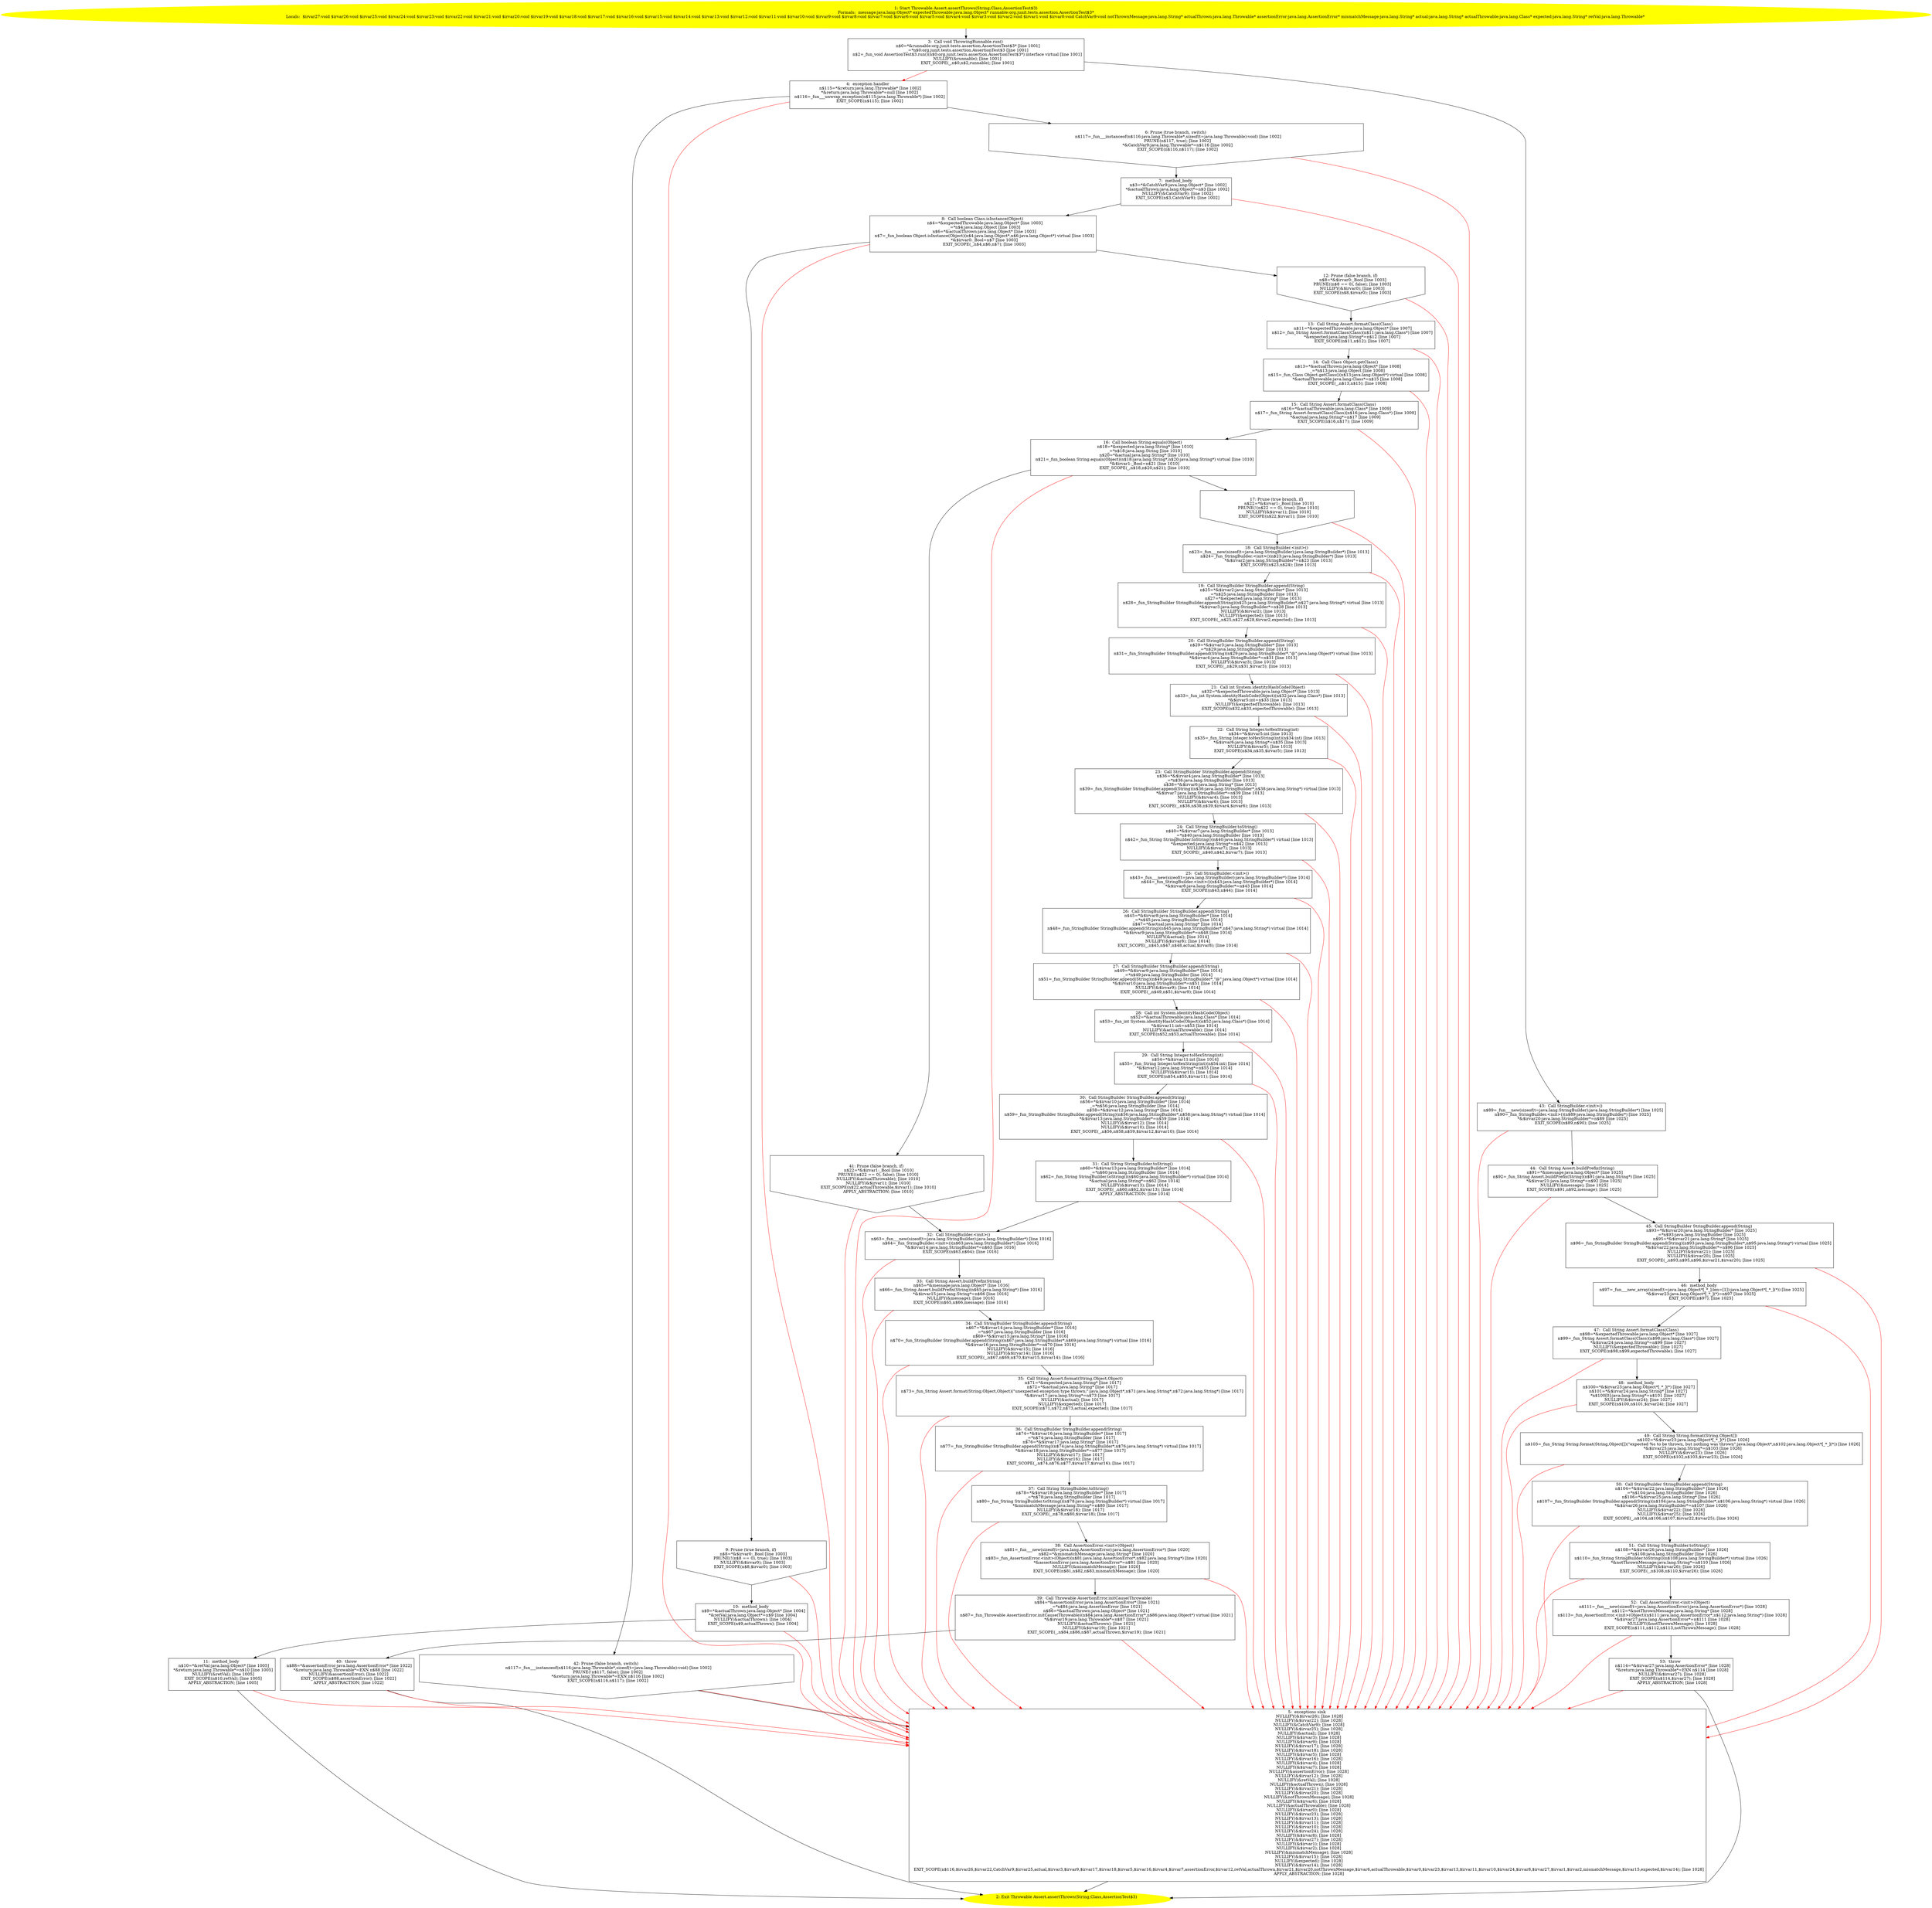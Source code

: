 /* @generated */
digraph cfg {
"org.junit.Assert.assertThrows(java.lang.String,java.lang.Class,org.junit.tests.assertion.AssertionTe.b2672a59da9506d2022dbb3fd81d2295_1" [label="1: Start Throwable Assert.assertThrows(String,Class,AssertionTest$3)\nFormals:  message:java.lang.Object* expectedThrowable:java.lang.Object* runnable:org.junit.tests.assertion.AssertionTest$3*\nLocals:  $irvar27:void $irvar26:void $irvar25:void $irvar24:void $irvar23:void $irvar22:void $irvar21:void $irvar20:void $irvar19:void $irvar18:void $irvar17:void $irvar16:void $irvar15:void $irvar14:void $irvar13:void $irvar12:void $irvar11:void $irvar10:void $irvar9:void $irvar8:void $irvar7:void $irvar6:void $irvar5:void $irvar4:void $irvar3:void $irvar2:void $irvar1:void $irvar0:void CatchVar9:void notThrownMessage:java.lang.String* actualThrown:java.lang.Throwable* assertionError:java.lang.AssertionError* mismatchMessage:java.lang.String* actual:java.lang.String* actualThrowable:java.lang.Class* expected:java.lang.String* retVal:java.lang.Throwable* \n  " color=yellow style=filled]
	

	 "org.junit.Assert.assertThrows(java.lang.String,java.lang.Class,org.junit.tests.assertion.AssertionTe.b2672a59da9506d2022dbb3fd81d2295_1" -> "org.junit.Assert.assertThrows(java.lang.String,java.lang.Class,org.junit.tests.assertion.AssertionTe.b2672a59da9506d2022dbb3fd81d2295_3" ;
"org.junit.Assert.assertThrows(java.lang.String,java.lang.Class,org.junit.tests.assertion.AssertionTe.b2672a59da9506d2022dbb3fd81d2295_2" [label="2: Exit Throwable Assert.assertThrows(String,Class,AssertionTest$3) \n  " color=yellow style=filled]
	

"org.junit.Assert.assertThrows(java.lang.String,java.lang.Class,org.junit.tests.assertion.AssertionTe.b2672a59da9506d2022dbb3fd81d2295_3" [label="3:  Call void ThrowingRunnable.run() \n   n$0=*&runnable:org.junit.tests.assertion.AssertionTest$3* [line 1001]\n  _=*n$0:org.junit.tests.assertion.AssertionTest$3 [line 1001]\n  n$2=_fun_void AssertionTest$3.run()(n$0:org.junit.tests.assertion.AssertionTest$3*) interface virtual [line 1001]\n  NULLIFY(&runnable); [line 1001]\n  EXIT_SCOPE(_,n$0,n$2,runnable); [line 1001]\n " shape="box"]
	

	 "org.junit.Assert.assertThrows(java.lang.String,java.lang.Class,org.junit.tests.assertion.AssertionTe.b2672a59da9506d2022dbb3fd81d2295_3" -> "org.junit.Assert.assertThrows(java.lang.String,java.lang.Class,org.junit.tests.assertion.AssertionTe.b2672a59da9506d2022dbb3fd81d2295_43" ;
	 "org.junit.Assert.assertThrows(java.lang.String,java.lang.Class,org.junit.tests.assertion.AssertionTe.b2672a59da9506d2022dbb3fd81d2295_3" -> "org.junit.Assert.assertThrows(java.lang.String,java.lang.Class,org.junit.tests.assertion.AssertionTe.b2672a59da9506d2022dbb3fd81d2295_4" [color="red" ];
"org.junit.Assert.assertThrows(java.lang.String,java.lang.Class,org.junit.tests.assertion.AssertionTe.b2672a59da9506d2022dbb3fd81d2295_4" [label="4:  exception handler \n   n$115=*&return:java.lang.Throwable* [line 1002]\n  *&return:java.lang.Throwable*=null [line 1002]\n  n$116=_fun___unwrap_exception(n$115:java.lang.Throwable*) [line 1002]\n  EXIT_SCOPE(n$115); [line 1002]\n " shape="box"]
	

	 "org.junit.Assert.assertThrows(java.lang.String,java.lang.Class,org.junit.tests.assertion.AssertionTe.b2672a59da9506d2022dbb3fd81d2295_4" -> "org.junit.Assert.assertThrows(java.lang.String,java.lang.Class,org.junit.tests.assertion.AssertionTe.b2672a59da9506d2022dbb3fd81d2295_6" ;
	 "org.junit.Assert.assertThrows(java.lang.String,java.lang.Class,org.junit.tests.assertion.AssertionTe.b2672a59da9506d2022dbb3fd81d2295_4" -> "org.junit.Assert.assertThrows(java.lang.String,java.lang.Class,org.junit.tests.assertion.AssertionTe.b2672a59da9506d2022dbb3fd81d2295_42" ;
	 "org.junit.Assert.assertThrows(java.lang.String,java.lang.Class,org.junit.tests.assertion.AssertionTe.b2672a59da9506d2022dbb3fd81d2295_4" -> "org.junit.Assert.assertThrows(java.lang.String,java.lang.Class,org.junit.tests.assertion.AssertionTe.b2672a59da9506d2022dbb3fd81d2295_5" [color="red" ];
"org.junit.Assert.assertThrows(java.lang.String,java.lang.Class,org.junit.tests.assertion.AssertionTe.b2672a59da9506d2022dbb3fd81d2295_5" [label="5:  exceptions sink \n   NULLIFY(&$irvar26); [line 1028]\n  NULLIFY(&$irvar22); [line 1028]\n  NULLIFY(&CatchVar9); [line 1028]\n  NULLIFY(&$irvar25); [line 1028]\n  NULLIFY(&actual); [line 1028]\n  NULLIFY(&$irvar3); [line 1028]\n  NULLIFY(&$irvar9); [line 1028]\n  NULLIFY(&$irvar17); [line 1028]\n  NULLIFY(&$irvar18); [line 1028]\n  NULLIFY(&$irvar5); [line 1028]\n  NULLIFY(&$irvar16); [line 1028]\n  NULLIFY(&$irvar4); [line 1028]\n  NULLIFY(&$irvar7); [line 1028]\n  NULLIFY(&assertionError); [line 1028]\n  NULLIFY(&$irvar12); [line 1028]\n  NULLIFY(&retVal); [line 1028]\n  NULLIFY(&actualThrown); [line 1028]\n  NULLIFY(&$irvar21); [line 1028]\n  NULLIFY(&$irvar20); [line 1028]\n  NULLIFY(&notThrownMessage); [line 1028]\n  NULLIFY(&$irvar6); [line 1028]\n  NULLIFY(&actualThrowable); [line 1028]\n  NULLIFY(&$irvar0); [line 1028]\n  NULLIFY(&$irvar23); [line 1028]\n  NULLIFY(&$irvar13); [line 1028]\n  NULLIFY(&$irvar11); [line 1028]\n  NULLIFY(&$irvar10); [line 1028]\n  NULLIFY(&$irvar24); [line 1028]\n  NULLIFY(&$irvar8); [line 1028]\n  NULLIFY(&$irvar27); [line 1028]\n  NULLIFY(&$irvar1); [line 1028]\n  NULLIFY(&$irvar2); [line 1028]\n  NULLIFY(&mismatchMessage); [line 1028]\n  NULLIFY(&$irvar15); [line 1028]\n  NULLIFY(&expected); [line 1028]\n  NULLIFY(&$irvar14); [line 1028]\n  EXIT_SCOPE(n$116,$irvar26,$irvar22,CatchVar9,$irvar25,actual,$irvar3,$irvar9,$irvar17,$irvar18,$irvar5,$irvar16,$irvar4,$irvar7,assertionError,$irvar12,retVal,actualThrown,$irvar21,$irvar20,notThrownMessage,$irvar6,actualThrowable,$irvar0,$irvar23,$irvar13,$irvar11,$irvar10,$irvar24,$irvar8,$irvar27,$irvar1,$irvar2,mismatchMessage,$irvar15,expected,$irvar14); [line 1028]\n  APPLY_ABSTRACTION; [line 1028]\n " shape="box"]
	

	 "org.junit.Assert.assertThrows(java.lang.String,java.lang.Class,org.junit.tests.assertion.AssertionTe.b2672a59da9506d2022dbb3fd81d2295_5" -> "org.junit.Assert.assertThrows(java.lang.String,java.lang.Class,org.junit.tests.assertion.AssertionTe.b2672a59da9506d2022dbb3fd81d2295_2" ;
"org.junit.Assert.assertThrows(java.lang.String,java.lang.Class,org.junit.tests.assertion.AssertionTe.b2672a59da9506d2022dbb3fd81d2295_6" [label="6: Prune (true branch, switch) \n   n$117=_fun___instanceof(n$116:java.lang.Throwable*,sizeof(t=java.lang.Throwable):void) [line 1002]\n  PRUNE(n$117, true); [line 1002]\n  *&CatchVar9:java.lang.Throwable*=n$116 [line 1002]\n  EXIT_SCOPE(n$116,n$117); [line 1002]\n " shape="invhouse"]
	

	 "org.junit.Assert.assertThrows(java.lang.String,java.lang.Class,org.junit.tests.assertion.AssertionTe.b2672a59da9506d2022dbb3fd81d2295_6" -> "org.junit.Assert.assertThrows(java.lang.String,java.lang.Class,org.junit.tests.assertion.AssertionTe.b2672a59da9506d2022dbb3fd81d2295_7" ;
	 "org.junit.Assert.assertThrows(java.lang.String,java.lang.Class,org.junit.tests.assertion.AssertionTe.b2672a59da9506d2022dbb3fd81d2295_6" -> "org.junit.Assert.assertThrows(java.lang.String,java.lang.Class,org.junit.tests.assertion.AssertionTe.b2672a59da9506d2022dbb3fd81d2295_5" [color="red" ];
"org.junit.Assert.assertThrows(java.lang.String,java.lang.Class,org.junit.tests.assertion.AssertionTe.b2672a59da9506d2022dbb3fd81d2295_7" [label="7:  method_body \n   n$3=*&CatchVar9:java.lang.Object* [line 1002]\n  *&actualThrown:java.lang.Object*=n$3 [line 1002]\n  NULLIFY(&CatchVar9); [line 1002]\n  EXIT_SCOPE(n$3,CatchVar9); [line 1002]\n " shape="box"]
	

	 "org.junit.Assert.assertThrows(java.lang.String,java.lang.Class,org.junit.tests.assertion.AssertionTe.b2672a59da9506d2022dbb3fd81d2295_7" -> "org.junit.Assert.assertThrows(java.lang.String,java.lang.Class,org.junit.tests.assertion.AssertionTe.b2672a59da9506d2022dbb3fd81d2295_8" ;
	 "org.junit.Assert.assertThrows(java.lang.String,java.lang.Class,org.junit.tests.assertion.AssertionTe.b2672a59da9506d2022dbb3fd81d2295_7" -> "org.junit.Assert.assertThrows(java.lang.String,java.lang.Class,org.junit.tests.assertion.AssertionTe.b2672a59da9506d2022dbb3fd81d2295_5" [color="red" ];
"org.junit.Assert.assertThrows(java.lang.String,java.lang.Class,org.junit.tests.assertion.AssertionTe.b2672a59da9506d2022dbb3fd81d2295_8" [label="8:  Call boolean Class.isInstance(Object) \n   n$4=*&expectedThrowable:java.lang.Object* [line 1003]\n  _=*n$4:java.lang.Object [line 1003]\n  n$6=*&actualThrown:java.lang.Object* [line 1003]\n  n$7=_fun_boolean Object.isInstance(Object)(n$4:java.lang.Object*,n$6:java.lang.Object*) virtual [line 1003]\n  *&$irvar0:_Bool=n$7 [line 1003]\n  EXIT_SCOPE(_,n$4,n$6,n$7); [line 1003]\n " shape="box"]
	

	 "org.junit.Assert.assertThrows(java.lang.String,java.lang.Class,org.junit.tests.assertion.AssertionTe.b2672a59da9506d2022dbb3fd81d2295_8" -> "org.junit.Assert.assertThrows(java.lang.String,java.lang.Class,org.junit.tests.assertion.AssertionTe.b2672a59da9506d2022dbb3fd81d2295_9" ;
	 "org.junit.Assert.assertThrows(java.lang.String,java.lang.Class,org.junit.tests.assertion.AssertionTe.b2672a59da9506d2022dbb3fd81d2295_8" -> "org.junit.Assert.assertThrows(java.lang.String,java.lang.Class,org.junit.tests.assertion.AssertionTe.b2672a59da9506d2022dbb3fd81d2295_12" ;
	 "org.junit.Assert.assertThrows(java.lang.String,java.lang.Class,org.junit.tests.assertion.AssertionTe.b2672a59da9506d2022dbb3fd81d2295_8" -> "org.junit.Assert.assertThrows(java.lang.String,java.lang.Class,org.junit.tests.assertion.AssertionTe.b2672a59da9506d2022dbb3fd81d2295_5" [color="red" ];
"org.junit.Assert.assertThrows(java.lang.String,java.lang.Class,org.junit.tests.assertion.AssertionTe.b2672a59da9506d2022dbb3fd81d2295_9" [label="9: Prune (true branch, if) \n   n$8=*&$irvar0:_Bool [line 1003]\n  PRUNE(!(n$8 == 0), true); [line 1003]\n  NULLIFY(&$irvar0); [line 1003]\n  EXIT_SCOPE(n$8,$irvar0); [line 1003]\n " shape="invhouse"]
	

	 "org.junit.Assert.assertThrows(java.lang.String,java.lang.Class,org.junit.tests.assertion.AssertionTe.b2672a59da9506d2022dbb3fd81d2295_9" -> "org.junit.Assert.assertThrows(java.lang.String,java.lang.Class,org.junit.tests.assertion.AssertionTe.b2672a59da9506d2022dbb3fd81d2295_10" ;
	 "org.junit.Assert.assertThrows(java.lang.String,java.lang.Class,org.junit.tests.assertion.AssertionTe.b2672a59da9506d2022dbb3fd81d2295_9" -> "org.junit.Assert.assertThrows(java.lang.String,java.lang.Class,org.junit.tests.assertion.AssertionTe.b2672a59da9506d2022dbb3fd81d2295_5" [color="red" ];
"org.junit.Assert.assertThrows(java.lang.String,java.lang.Class,org.junit.tests.assertion.AssertionTe.b2672a59da9506d2022dbb3fd81d2295_10" [label="10:  method_body \n   n$9=*&actualThrown:java.lang.Object* [line 1004]\n  *&retVal:java.lang.Object*=n$9 [line 1004]\n  NULLIFY(&actualThrown); [line 1004]\n  EXIT_SCOPE(n$9,actualThrown); [line 1004]\n " shape="box"]
	

	 "org.junit.Assert.assertThrows(java.lang.String,java.lang.Class,org.junit.tests.assertion.AssertionTe.b2672a59da9506d2022dbb3fd81d2295_10" -> "org.junit.Assert.assertThrows(java.lang.String,java.lang.Class,org.junit.tests.assertion.AssertionTe.b2672a59da9506d2022dbb3fd81d2295_11" ;
	 "org.junit.Assert.assertThrows(java.lang.String,java.lang.Class,org.junit.tests.assertion.AssertionTe.b2672a59da9506d2022dbb3fd81d2295_10" -> "org.junit.Assert.assertThrows(java.lang.String,java.lang.Class,org.junit.tests.assertion.AssertionTe.b2672a59da9506d2022dbb3fd81d2295_5" [color="red" ];
"org.junit.Assert.assertThrows(java.lang.String,java.lang.Class,org.junit.tests.assertion.AssertionTe.b2672a59da9506d2022dbb3fd81d2295_11" [label="11:  method_body \n   n$10=*&retVal:java.lang.Object* [line 1005]\n  *&return:java.lang.Throwable*=n$10 [line 1005]\n  NULLIFY(&retVal); [line 1005]\n  EXIT_SCOPE(n$10,retVal); [line 1005]\n  APPLY_ABSTRACTION; [line 1005]\n " shape="box"]
	

	 "org.junit.Assert.assertThrows(java.lang.String,java.lang.Class,org.junit.tests.assertion.AssertionTe.b2672a59da9506d2022dbb3fd81d2295_11" -> "org.junit.Assert.assertThrows(java.lang.String,java.lang.Class,org.junit.tests.assertion.AssertionTe.b2672a59da9506d2022dbb3fd81d2295_2" ;
	 "org.junit.Assert.assertThrows(java.lang.String,java.lang.Class,org.junit.tests.assertion.AssertionTe.b2672a59da9506d2022dbb3fd81d2295_11" -> "org.junit.Assert.assertThrows(java.lang.String,java.lang.Class,org.junit.tests.assertion.AssertionTe.b2672a59da9506d2022dbb3fd81d2295_5" [color="red" ];
"org.junit.Assert.assertThrows(java.lang.String,java.lang.Class,org.junit.tests.assertion.AssertionTe.b2672a59da9506d2022dbb3fd81d2295_12" [label="12: Prune (false branch, if) \n   n$8=*&$irvar0:_Bool [line 1003]\n  PRUNE((n$8 == 0), false); [line 1003]\n  NULLIFY(&$irvar0); [line 1003]\n  EXIT_SCOPE(n$8,$irvar0); [line 1003]\n " shape="invhouse"]
	

	 "org.junit.Assert.assertThrows(java.lang.String,java.lang.Class,org.junit.tests.assertion.AssertionTe.b2672a59da9506d2022dbb3fd81d2295_12" -> "org.junit.Assert.assertThrows(java.lang.String,java.lang.Class,org.junit.tests.assertion.AssertionTe.b2672a59da9506d2022dbb3fd81d2295_13" ;
	 "org.junit.Assert.assertThrows(java.lang.String,java.lang.Class,org.junit.tests.assertion.AssertionTe.b2672a59da9506d2022dbb3fd81d2295_12" -> "org.junit.Assert.assertThrows(java.lang.String,java.lang.Class,org.junit.tests.assertion.AssertionTe.b2672a59da9506d2022dbb3fd81d2295_5" [color="red" ];
"org.junit.Assert.assertThrows(java.lang.String,java.lang.Class,org.junit.tests.assertion.AssertionTe.b2672a59da9506d2022dbb3fd81d2295_13" [label="13:  Call String Assert.formatClass(Class) \n   n$11=*&expectedThrowable:java.lang.Object* [line 1007]\n  n$12=_fun_String Assert.formatClass(Class)(n$11:java.lang.Class*) [line 1007]\n  *&expected:java.lang.String*=n$12 [line 1007]\n  EXIT_SCOPE(n$11,n$12); [line 1007]\n " shape="box"]
	

	 "org.junit.Assert.assertThrows(java.lang.String,java.lang.Class,org.junit.tests.assertion.AssertionTe.b2672a59da9506d2022dbb3fd81d2295_13" -> "org.junit.Assert.assertThrows(java.lang.String,java.lang.Class,org.junit.tests.assertion.AssertionTe.b2672a59da9506d2022dbb3fd81d2295_14" ;
	 "org.junit.Assert.assertThrows(java.lang.String,java.lang.Class,org.junit.tests.assertion.AssertionTe.b2672a59da9506d2022dbb3fd81d2295_13" -> "org.junit.Assert.assertThrows(java.lang.String,java.lang.Class,org.junit.tests.assertion.AssertionTe.b2672a59da9506d2022dbb3fd81d2295_5" [color="red" ];
"org.junit.Assert.assertThrows(java.lang.String,java.lang.Class,org.junit.tests.assertion.AssertionTe.b2672a59da9506d2022dbb3fd81d2295_14" [label="14:  Call Class Object.getClass() \n   n$13=*&actualThrown:java.lang.Object* [line 1008]\n  _=*n$13:java.lang.Object [line 1008]\n  n$15=_fun_Class Object.getClass()(n$13:java.lang.Object*) virtual [line 1008]\n  *&actualThrowable:java.lang.Class*=n$15 [line 1008]\n  EXIT_SCOPE(_,n$13,n$15); [line 1008]\n " shape="box"]
	

	 "org.junit.Assert.assertThrows(java.lang.String,java.lang.Class,org.junit.tests.assertion.AssertionTe.b2672a59da9506d2022dbb3fd81d2295_14" -> "org.junit.Assert.assertThrows(java.lang.String,java.lang.Class,org.junit.tests.assertion.AssertionTe.b2672a59da9506d2022dbb3fd81d2295_15" ;
	 "org.junit.Assert.assertThrows(java.lang.String,java.lang.Class,org.junit.tests.assertion.AssertionTe.b2672a59da9506d2022dbb3fd81d2295_14" -> "org.junit.Assert.assertThrows(java.lang.String,java.lang.Class,org.junit.tests.assertion.AssertionTe.b2672a59da9506d2022dbb3fd81d2295_5" [color="red" ];
"org.junit.Assert.assertThrows(java.lang.String,java.lang.Class,org.junit.tests.assertion.AssertionTe.b2672a59da9506d2022dbb3fd81d2295_15" [label="15:  Call String Assert.formatClass(Class) \n   n$16=*&actualThrowable:java.lang.Class* [line 1009]\n  n$17=_fun_String Assert.formatClass(Class)(n$16:java.lang.Class*) [line 1009]\n  *&actual:java.lang.String*=n$17 [line 1009]\n  EXIT_SCOPE(n$16,n$17); [line 1009]\n " shape="box"]
	

	 "org.junit.Assert.assertThrows(java.lang.String,java.lang.Class,org.junit.tests.assertion.AssertionTe.b2672a59da9506d2022dbb3fd81d2295_15" -> "org.junit.Assert.assertThrows(java.lang.String,java.lang.Class,org.junit.tests.assertion.AssertionTe.b2672a59da9506d2022dbb3fd81d2295_16" ;
	 "org.junit.Assert.assertThrows(java.lang.String,java.lang.Class,org.junit.tests.assertion.AssertionTe.b2672a59da9506d2022dbb3fd81d2295_15" -> "org.junit.Assert.assertThrows(java.lang.String,java.lang.Class,org.junit.tests.assertion.AssertionTe.b2672a59da9506d2022dbb3fd81d2295_5" [color="red" ];
"org.junit.Assert.assertThrows(java.lang.String,java.lang.Class,org.junit.tests.assertion.AssertionTe.b2672a59da9506d2022dbb3fd81d2295_16" [label="16:  Call boolean String.equals(Object) \n   n$18=*&expected:java.lang.String* [line 1010]\n  _=*n$18:java.lang.String [line 1010]\n  n$20=*&actual:java.lang.String* [line 1010]\n  n$21=_fun_boolean String.equals(Object)(n$18:java.lang.String*,n$20:java.lang.String*) virtual [line 1010]\n  *&$irvar1:_Bool=n$21 [line 1010]\n  EXIT_SCOPE(_,n$18,n$20,n$21); [line 1010]\n " shape="box"]
	

	 "org.junit.Assert.assertThrows(java.lang.String,java.lang.Class,org.junit.tests.assertion.AssertionTe.b2672a59da9506d2022dbb3fd81d2295_16" -> "org.junit.Assert.assertThrows(java.lang.String,java.lang.Class,org.junit.tests.assertion.AssertionTe.b2672a59da9506d2022dbb3fd81d2295_17" ;
	 "org.junit.Assert.assertThrows(java.lang.String,java.lang.Class,org.junit.tests.assertion.AssertionTe.b2672a59da9506d2022dbb3fd81d2295_16" -> "org.junit.Assert.assertThrows(java.lang.String,java.lang.Class,org.junit.tests.assertion.AssertionTe.b2672a59da9506d2022dbb3fd81d2295_41" ;
	 "org.junit.Assert.assertThrows(java.lang.String,java.lang.Class,org.junit.tests.assertion.AssertionTe.b2672a59da9506d2022dbb3fd81d2295_16" -> "org.junit.Assert.assertThrows(java.lang.String,java.lang.Class,org.junit.tests.assertion.AssertionTe.b2672a59da9506d2022dbb3fd81d2295_5" [color="red" ];
"org.junit.Assert.assertThrows(java.lang.String,java.lang.Class,org.junit.tests.assertion.AssertionTe.b2672a59da9506d2022dbb3fd81d2295_17" [label="17: Prune (true branch, if) \n   n$22=*&$irvar1:_Bool [line 1010]\n  PRUNE(!(n$22 == 0), true); [line 1010]\n  NULLIFY(&$irvar1); [line 1010]\n  EXIT_SCOPE(n$22,$irvar1); [line 1010]\n " shape="invhouse"]
	

	 "org.junit.Assert.assertThrows(java.lang.String,java.lang.Class,org.junit.tests.assertion.AssertionTe.b2672a59da9506d2022dbb3fd81d2295_17" -> "org.junit.Assert.assertThrows(java.lang.String,java.lang.Class,org.junit.tests.assertion.AssertionTe.b2672a59da9506d2022dbb3fd81d2295_18" ;
	 "org.junit.Assert.assertThrows(java.lang.String,java.lang.Class,org.junit.tests.assertion.AssertionTe.b2672a59da9506d2022dbb3fd81d2295_17" -> "org.junit.Assert.assertThrows(java.lang.String,java.lang.Class,org.junit.tests.assertion.AssertionTe.b2672a59da9506d2022dbb3fd81d2295_5" [color="red" ];
"org.junit.Assert.assertThrows(java.lang.String,java.lang.Class,org.junit.tests.assertion.AssertionTe.b2672a59da9506d2022dbb3fd81d2295_18" [label="18:  Call StringBuilder.<init>() \n   n$23=_fun___new(sizeof(t=java.lang.StringBuilder):java.lang.StringBuilder*) [line 1013]\n  n$24=_fun_StringBuilder.<init>()(n$23:java.lang.StringBuilder*) [line 1013]\n  *&$irvar2:java.lang.StringBuilder*=n$23 [line 1013]\n  EXIT_SCOPE(n$23,n$24); [line 1013]\n " shape="box"]
	

	 "org.junit.Assert.assertThrows(java.lang.String,java.lang.Class,org.junit.tests.assertion.AssertionTe.b2672a59da9506d2022dbb3fd81d2295_18" -> "org.junit.Assert.assertThrows(java.lang.String,java.lang.Class,org.junit.tests.assertion.AssertionTe.b2672a59da9506d2022dbb3fd81d2295_19" ;
	 "org.junit.Assert.assertThrows(java.lang.String,java.lang.Class,org.junit.tests.assertion.AssertionTe.b2672a59da9506d2022dbb3fd81d2295_18" -> "org.junit.Assert.assertThrows(java.lang.String,java.lang.Class,org.junit.tests.assertion.AssertionTe.b2672a59da9506d2022dbb3fd81d2295_5" [color="red" ];
"org.junit.Assert.assertThrows(java.lang.String,java.lang.Class,org.junit.tests.assertion.AssertionTe.b2672a59da9506d2022dbb3fd81d2295_19" [label="19:  Call StringBuilder StringBuilder.append(String) \n   n$25=*&$irvar2:java.lang.StringBuilder* [line 1013]\n  _=*n$25:java.lang.StringBuilder [line 1013]\n  n$27=*&expected:java.lang.String* [line 1013]\n  n$28=_fun_StringBuilder StringBuilder.append(String)(n$25:java.lang.StringBuilder*,n$27:java.lang.String*) virtual [line 1013]\n  *&$irvar3:java.lang.StringBuilder*=n$28 [line 1013]\n  NULLIFY(&$irvar2); [line 1013]\n  NULLIFY(&expected); [line 1013]\n  EXIT_SCOPE(_,n$25,n$27,n$28,$irvar2,expected); [line 1013]\n " shape="box"]
	

	 "org.junit.Assert.assertThrows(java.lang.String,java.lang.Class,org.junit.tests.assertion.AssertionTe.b2672a59da9506d2022dbb3fd81d2295_19" -> "org.junit.Assert.assertThrows(java.lang.String,java.lang.Class,org.junit.tests.assertion.AssertionTe.b2672a59da9506d2022dbb3fd81d2295_20" ;
	 "org.junit.Assert.assertThrows(java.lang.String,java.lang.Class,org.junit.tests.assertion.AssertionTe.b2672a59da9506d2022dbb3fd81d2295_19" -> "org.junit.Assert.assertThrows(java.lang.String,java.lang.Class,org.junit.tests.assertion.AssertionTe.b2672a59da9506d2022dbb3fd81d2295_5" [color="red" ];
"org.junit.Assert.assertThrows(java.lang.String,java.lang.Class,org.junit.tests.assertion.AssertionTe.b2672a59da9506d2022dbb3fd81d2295_20" [label="20:  Call StringBuilder StringBuilder.append(String) \n   n$29=*&$irvar3:java.lang.StringBuilder* [line 1013]\n  _=*n$29:java.lang.StringBuilder [line 1013]\n  n$31=_fun_StringBuilder StringBuilder.append(String)(n$29:java.lang.StringBuilder*,\"@\":java.lang.Object*) virtual [line 1013]\n  *&$irvar4:java.lang.StringBuilder*=n$31 [line 1013]\n  NULLIFY(&$irvar3); [line 1013]\n  EXIT_SCOPE(_,n$29,n$31,$irvar3); [line 1013]\n " shape="box"]
	

	 "org.junit.Assert.assertThrows(java.lang.String,java.lang.Class,org.junit.tests.assertion.AssertionTe.b2672a59da9506d2022dbb3fd81d2295_20" -> "org.junit.Assert.assertThrows(java.lang.String,java.lang.Class,org.junit.tests.assertion.AssertionTe.b2672a59da9506d2022dbb3fd81d2295_21" ;
	 "org.junit.Assert.assertThrows(java.lang.String,java.lang.Class,org.junit.tests.assertion.AssertionTe.b2672a59da9506d2022dbb3fd81d2295_20" -> "org.junit.Assert.assertThrows(java.lang.String,java.lang.Class,org.junit.tests.assertion.AssertionTe.b2672a59da9506d2022dbb3fd81d2295_5" [color="red" ];
"org.junit.Assert.assertThrows(java.lang.String,java.lang.Class,org.junit.tests.assertion.AssertionTe.b2672a59da9506d2022dbb3fd81d2295_21" [label="21:  Call int System.identityHashCode(Object) \n   n$32=*&expectedThrowable:java.lang.Object* [line 1013]\n  n$33=_fun_int System.identityHashCode(Object)(n$32:java.lang.Class*) [line 1013]\n  *&$irvar5:int=n$33 [line 1013]\n  NULLIFY(&expectedThrowable); [line 1013]\n  EXIT_SCOPE(n$32,n$33,expectedThrowable); [line 1013]\n " shape="box"]
	

	 "org.junit.Assert.assertThrows(java.lang.String,java.lang.Class,org.junit.tests.assertion.AssertionTe.b2672a59da9506d2022dbb3fd81d2295_21" -> "org.junit.Assert.assertThrows(java.lang.String,java.lang.Class,org.junit.tests.assertion.AssertionTe.b2672a59da9506d2022dbb3fd81d2295_22" ;
	 "org.junit.Assert.assertThrows(java.lang.String,java.lang.Class,org.junit.tests.assertion.AssertionTe.b2672a59da9506d2022dbb3fd81d2295_21" -> "org.junit.Assert.assertThrows(java.lang.String,java.lang.Class,org.junit.tests.assertion.AssertionTe.b2672a59da9506d2022dbb3fd81d2295_5" [color="red" ];
"org.junit.Assert.assertThrows(java.lang.String,java.lang.Class,org.junit.tests.assertion.AssertionTe.b2672a59da9506d2022dbb3fd81d2295_22" [label="22:  Call String Integer.toHexString(int) \n   n$34=*&$irvar5:int [line 1013]\n  n$35=_fun_String Integer.toHexString(int)(n$34:int) [line 1013]\n  *&$irvar6:java.lang.String*=n$35 [line 1013]\n  NULLIFY(&$irvar5); [line 1013]\n  EXIT_SCOPE(n$34,n$35,$irvar5); [line 1013]\n " shape="box"]
	

	 "org.junit.Assert.assertThrows(java.lang.String,java.lang.Class,org.junit.tests.assertion.AssertionTe.b2672a59da9506d2022dbb3fd81d2295_22" -> "org.junit.Assert.assertThrows(java.lang.String,java.lang.Class,org.junit.tests.assertion.AssertionTe.b2672a59da9506d2022dbb3fd81d2295_23" ;
	 "org.junit.Assert.assertThrows(java.lang.String,java.lang.Class,org.junit.tests.assertion.AssertionTe.b2672a59da9506d2022dbb3fd81d2295_22" -> "org.junit.Assert.assertThrows(java.lang.String,java.lang.Class,org.junit.tests.assertion.AssertionTe.b2672a59da9506d2022dbb3fd81d2295_5" [color="red" ];
"org.junit.Assert.assertThrows(java.lang.String,java.lang.Class,org.junit.tests.assertion.AssertionTe.b2672a59da9506d2022dbb3fd81d2295_23" [label="23:  Call StringBuilder StringBuilder.append(String) \n   n$36=*&$irvar4:java.lang.StringBuilder* [line 1013]\n  _=*n$36:java.lang.StringBuilder [line 1013]\n  n$38=*&$irvar6:java.lang.String* [line 1013]\n  n$39=_fun_StringBuilder StringBuilder.append(String)(n$36:java.lang.StringBuilder*,n$38:java.lang.String*) virtual [line 1013]\n  *&$irvar7:java.lang.StringBuilder*=n$39 [line 1013]\n  NULLIFY(&$irvar4); [line 1013]\n  NULLIFY(&$irvar6); [line 1013]\n  EXIT_SCOPE(_,n$36,n$38,n$39,$irvar4,$irvar6); [line 1013]\n " shape="box"]
	

	 "org.junit.Assert.assertThrows(java.lang.String,java.lang.Class,org.junit.tests.assertion.AssertionTe.b2672a59da9506d2022dbb3fd81d2295_23" -> "org.junit.Assert.assertThrows(java.lang.String,java.lang.Class,org.junit.tests.assertion.AssertionTe.b2672a59da9506d2022dbb3fd81d2295_24" ;
	 "org.junit.Assert.assertThrows(java.lang.String,java.lang.Class,org.junit.tests.assertion.AssertionTe.b2672a59da9506d2022dbb3fd81d2295_23" -> "org.junit.Assert.assertThrows(java.lang.String,java.lang.Class,org.junit.tests.assertion.AssertionTe.b2672a59da9506d2022dbb3fd81d2295_5" [color="red" ];
"org.junit.Assert.assertThrows(java.lang.String,java.lang.Class,org.junit.tests.assertion.AssertionTe.b2672a59da9506d2022dbb3fd81d2295_24" [label="24:  Call String StringBuilder.toString() \n   n$40=*&$irvar7:java.lang.StringBuilder* [line 1013]\n  _=*n$40:java.lang.StringBuilder [line 1013]\n  n$42=_fun_String StringBuilder.toString()(n$40:java.lang.StringBuilder*) virtual [line 1013]\n  *&expected:java.lang.String*=n$42 [line 1013]\n  NULLIFY(&$irvar7); [line 1013]\n  EXIT_SCOPE(_,n$40,n$42,$irvar7); [line 1013]\n " shape="box"]
	

	 "org.junit.Assert.assertThrows(java.lang.String,java.lang.Class,org.junit.tests.assertion.AssertionTe.b2672a59da9506d2022dbb3fd81d2295_24" -> "org.junit.Assert.assertThrows(java.lang.String,java.lang.Class,org.junit.tests.assertion.AssertionTe.b2672a59da9506d2022dbb3fd81d2295_25" ;
	 "org.junit.Assert.assertThrows(java.lang.String,java.lang.Class,org.junit.tests.assertion.AssertionTe.b2672a59da9506d2022dbb3fd81d2295_24" -> "org.junit.Assert.assertThrows(java.lang.String,java.lang.Class,org.junit.tests.assertion.AssertionTe.b2672a59da9506d2022dbb3fd81d2295_5" [color="red" ];
"org.junit.Assert.assertThrows(java.lang.String,java.lang.Class,org.junit.tests.assertion.AssertionTe.b2672a59da9506d2022dbb3fd81d2295_25" [label="25:  Call StringBuilder.<init>() \n   n$43=_fun___new(sizeof(t=java.lang.StringBuilder):java.lang.StringBuilder*) [line 1014]\n  n$44=_fun_StringBuilder.<init>()(n$43:java.lang.StringBuilder*) [line 1014]\n  *&$irvar8:java.lang.StringBuilder*=n$43 [line 1014]\n  EXIT_SCOPE(n$43,n$44); [line 1014]\n " shape="box"]
	

	 "org.junit.Assert.assertThrows(java.lang.String,java.lang.Class,org.junit.tests.assertion.AssertionTe.b2672a59da9506d2022dbb3fd81d2295_25" -> "org.junit.Assert.assertThrows(java.lang.String,java.lang.Class,org.junit.tests.assertion.AssertionTe.b2672a59da9506d2022dbb3fd81d2295_26" ;
	 "org.junit.Assert.assertThrows(java.lang.String,java.lang.Class,org.junit.tests.assertion.AssertionTe.b2672a59da9506d2022dbb3fd81d2295_25" -> "org.junit.Assert.assertThrows(java.lang.String,java.lang.Class,org.junit.tests.assertion.AssertionTe.b2672a59da9506d2022dbb3fd81d2295_5" [color="red" ];
"org.junit.Assert.assertThrows(java.lang.String,java.lang.Class,org.junit.tests.assertion.AssertionTe.b2672a59da9506d2022dbb3fd81d2295_26" [label="26:  Call StringBuilder StringBuilder.append(String) \n   n$45=*&$irvar8:java.lang.StringBuilder* [line 1014]\n  _=*n$45:java.lang.StringBuilder [line 1014]\n  n$47=*&actual:java.lang.String* [line 1014]\n  n$48=_fun_StringBuilder StringBuilder.append(String)(n$45:java.lang.StringBuilder*,n$47:java.lang.String*) virtual [line 1014]\n  *&$irvar9:java.lang.StringBuilder*=n$48 [line 1014]\n  NULLIFY(&actual); [line 1014]\n  NULLIFY(&$irvar8); [line 1014]\n  EXIT_SCOPE(_,n$45,n$47,n$48,actual,$irvar8); [line 1014]\n " shape="box"]
	

	 "org.junit.Assert.assertThrows(java.lang.String,java.lang.Class,org.junit.tests.assertion.AssertionTe.b2672a59da9506d2022dbb3fd81d2295_26" -> "org.junit.Assert.assertThrows(java.lang.String,java.lang.Class,org.junit.tests.assertion.AssertionTe.b2672a59da9506d2022dbb3fd81d2295_27" ;
	 "org.junit.Assert.assertThrows(java.lang.String,java.lang.Class,org.junit.tests.assertion.AssertionTe.b2672a59da9506d2022dbb3fd81d2295_26" -> "org.junit.Assert.assertThrows(java.lang.String,java.lang.Class,org.junit.tests.assertion.AssertionTe.b2672a59da9506d2022dbb3fd81d2295_5" [color="red" ];
"org.junit.Assert.assertThrows(java.lang.String,java.lang.Class,org.junit.tests.assertion.AssertionTe.b2672a59da9506d2022dbb3fd81d2295_27" [label="27:  Call StringBuilder StringBuilder.append(String) \n   n$49=*&$irvar9:java.lang.StringBuilder* [line 1014]\n  _=*n$49:java.lang.StringBuilder [line 1014]\n  n$51=_fun_StringBuilder StringBuilder.append(String)(n$49:java.lang.StringBuilder*,\"@\":java.lang.Object*) virtual [line 1014]\n  *&$irvar10:java.lang.StringBuilder*=n$51 [line 1014]\n  NULLIFY(&$irvar9); [line 1014]\n  EXIT_SCOPE(_,n$49,n$51,$irvar9); [line 1014]\n " shape="box"]
	

	 "org.junit.Assert.assertThrows(java.lang.String,java.lang.Class,org.junit.tests.assertion.AssertionTe.b2672a59da9506d2022dbb3fd81d2295_27" -> "org.junit.Assert.assertThrows(java.lang.String,java.lang.Class,org.junit.tests.assertion.AssertionTe.b2672a59da9506d2022dbb3fd81d2295_28" ;
	 "org.junit.Assert.assertThrows(java.lang.String,java.lang.Class,org.junit.tests.assertion.AssertionTe.b2672a59da9506d2022dbb3fd81d2295_27" -> "org.junit.Assert.assertThrows(java.lang.String,java.lang.Class,org.junit.tests.assertion.AssertionTe.b2672a59da9506d2022dbb3fd81d2295_5" [color="red" ];
"org.junit.Assert.assertThrows(java.lang.String,java.lang.Class,org.junit.tests.assertion.AssertionTe.b2672a59da9506d2022dbb3fd81d2295_28" [label="28:  Call int System.identityHashCode(Object) \n   n$52=*&actualThrowable:java.lang.Class* [line 1014]\n  n$53=_fun_int System.identityHashCode(Object)(n$52:java.lang.Class*) [line 1014]\n  *&$irvar11:int=n$53 [line 1014]\n  NULLIFY(&actualThrowable); [line 1014]\n  EXIT_SCOPE(n$52,n$53,actualThrowable); [line 1014]\n " shape="box"]
	

	 "org.junit.Assert.assertThrows(java.lang.String,java.lang.Class,org.junit.tests.assertion.AssertionTe.b2672a59da9506d2022dbb3fd81d2295_28" -> "org.junit.Assert.assertThrows(java.lang.String,java.lang.Class,org.junit.tests.assertion.AssertionTe.b2672a59da9506d2022dbb3fd81d2295_29" ;
	 "org.junit.Assert.assertThrows(java.lang.String,java.lang.Class,org.junit.tests.assertion.AssertionTe.b2672a59da9506d2022dbb3fd81d2295_28" -> "org.junit.Assert.assertThrows(java.lang.String,java.lang.Class,org.junit.tests.assertion.AssertionTe.b2672a59da9506d2022dbb3fd81d2295_5" [color="red" ];
"org.junit.Assert.assertThrows(java.lang.String,java.lang.Class,org.junit.tests.assertion.AssertionTe.b2672a59da9506d2022dbb3fd81d2295_29" [label="29:  Call String Integer.toHexString(int) \n   n$54=*&$irvar11:int [line 1014]\n  n$55=_fun_String Integer.toHexString(int)(n$54:int) [line 1014]\n  *&$irvar12:java.lang.String*=n$55 [line 1014]\n  NULLIFY(&$irvar11); [line 1014]\n  EXIT_SCOPE(n$54,n$55,$irvar11); [line 1014]\n " shape="box"]
	

	 "org.junit.Assert.assertThrows(java.lang.String,java.lang.Class,org.junit.tests.assertion.AssertionTe.b2672a59da9506d2022dbb3fd81d2295_29" -> "org.junit.Assert.assertThrows(java.lang.String,java.lang.Class,org.junit.tests.assertion.AssertionTe.b2672a59da9506d2022dbb3fd81d2295_30" ;
	 "org.junit.Assert.assertThrows(java.lang.String,java.lang.Class,org.junit.tests.assertion.AssertionTe.b2672a59da9506d2022dbb3fd81d2295_29" -> "org.junit.Assert.assertThrows(java.lang.String,java.lang.Class,org.junit.tests.assertion.AssertionTe.b2672a59da9506d2022dbb3fd81d2295_5" [color="red" ];
"org.junit.Assert.assertThrows(java.lang.String,java.lang.Class,org.junit.tests.assertion.AssertionTe.b2672a59da9506d2022dbb3fd81d2295_30" [label="30:  Call StringBuilder StringBuilder.append(String) \n   n$56=*&$irvar10:java.lang.StringBuilder* [line 1014]\n  _=*n$56:java.lang.StringBuilder [line 1014]\n  n$58=*&$irvar12:java.lang.String* [line 1014]\n  n$59=_fun_StringBuilder StringBuilder.append(String)(n$56:java.lang.StringBuilder*,n$58:java.lang.String*) virtual [line 1014]\n  *&$irvar13:java.lang.StringBuilder*=n$59 [line 1014]\n  NULLIFY(&$irvar12); [line 1014]\n  NULLIFY(&$irvar10); [line 1014]\n  EXIT_SCOPE(_,n$56,n$58,n$59,$irvar12,$irvar10); [line 1014]\n " shape="box"]
	

	 "org.junit.Assert.assertThrows(java.lang.String,java.lang.Class,org.junit.tests.assertion.AssertionTe.b2672a59da9506d2022dbb3fd81d2295_30" -> "org.junit.Assert.assertThrows(java.lang.String,java.lang.Class,org.junit.tests.assertion.AssertionTe.b2672a59da9506d2022dbb3fd81d2295_31" ;
	 "org.junit.Assert.assertThrows(java.lang.String,java.lang.Class,org.junit.tests.assertion.AssertionTe.b2672a59da9506d2022dbb3fd81d2295_30" -> "org.junit.Assert.assertThrows(java.lang.String,java.lang.Class,org.junit.tests.assertion.AssertionTe.b2672a59da9506d2022dbb3fd81d2295_5" [color="red" ];
"org.junit.Assert.assertThrows(java.lang.String,java.lang.Class,org.junit.tests.assertion.AssertionTe.b2672a59da9506d2022dbb3fd81d2295_31" [label="31:  Call String StringBuilder.toString() \n   n$60=*&$irvar13:java.lang.StringBuilder* [line 1014]\n  _=*n$60:java.lang.StringBuilder [line 1014]\n  n$62=_fun_String StringBuilder.toString()(n$60:java.lang.StringBuilder*) virtual [line 1014]\n  *&actual:java.lang.String*=n$62 [line 1014]\n  NULLIFY(&$irvar13); [line 1014]\n  EXIT_SCOPE(_,n$60,n$62,$irvar13); [line 1014]\n  APPLY_ABSTRACTION; [line 1014]\n " shape="box"]
	

	 "org.junit.Assert.assertThrows(java.lang.String,java.lang.Class,org.junit.tests.assertion.AssertionTe.b2672a59da9506d2022dbb3fd81d2295_31" -> "org.junit.Assert.assertThrows(java.lang.String,java.lang.Class,org.junit.tests.assertion.AssertionTe.b2672a59da9506d2022dbb3fd81d2295_32" ;
	 "org.junit.Assert.assertThrows(java.lang.String,java.lang.Class,org.junit.tests.assertion.AssertionTe.b2672a59da9506d2022dbb3fd81d2295_31" -> "org.junit.Assert.assertThrows(java.lang.String,java.lang.Class,org.junit.tests.assertion.AssertionTe.b2672a59da9506d2022dbb3fd81d2295_5" [color="red" ];
"org.junit.Assert.assertThrows(java.lang.String,java.lang.Class,org.junit.tests.assertion.AssertionTe.b2672a59da9506d2022dbb3fd81d2295_32" [label="32:  Call StringBuilder.<init>() \n   n$63=_fun___new(sizeof(t=java.lang.StringBuilder):java.lang.StringBuilder*) [line 1016]\n  n$64=_fun_StringBuilder.<init>()(n$63:java.lang.StringBuilder*) [line 1016]\n  *&$irvar14:java.lang.StringBuilder*=n$63 [line 1016]\n  EXIT_SCOPE(n$63,n$64); [line 1016]\n " shape="box"]
	

	 "org.junit.Assert.assertThrows(java.lang.String,java.lang.Class,org.junit.tests.assertion.AssertionTe.b2672a59da9506d2022dbb3fd81d2295_32" -> "org.junit.Assert.assertThrows(java.lang.String,java.lang.Class,org.junit.tests.assertion.AssertionTe.b2672a59da9506d2022dbb3fd81d2295_33" ;
	 "org.junit.Assert.assertThrows(java.lang.String,java.lang.Class,org.junit.tests.assertion.AssertionTe.b2672a59da9506d2022dbb3fd81d2295_32" -> "org.junit.Assert.assertThrows(java.lang.String,java.lang.Class,org.junit.tests.assertion.AssertionTe.b2672a59da9506d2022dbb3fd81d2295_5" [color="red" ];
"org.junit.Assert.assertThrows(java.lang.String,java.lang.Class,org.junit.tests.assertion.AssertionTe.b2672a59da9506d2022dbb3fd81d2295_33" [label="33:  Call String Assert.buildPrefix(String) \n   n$65=*&message:java.lang.Object* [line 1016]\n  n$66=_fun_String Assert.buildPrefix(String)(n$65:java.lang.String*) [line 1016]\n  *&$irvar15:java.lang.String*=n$66 [line 1016]\n  NULLIFY(&message); [line 1016]\n  EXIT_SCOPE(n$65,n$66,message); [line 1016]\n " shape="box"]
	

	 "org.junit.Assert.assertThrows(java.lang.String,java.lang.Class,org.junit.tests.assertion.AssertionTe.b2672a59da9506d2022dbb3fd81d2295_33" -> "org.junit.Assert.assertThrows(java.lang.String,java.lang.Class,org.junit.tests.assertion.AssertionTe.b2672a59da9506d2022dbb3fd81d2295_34" ;
	 "org.junit.Assert.assertThrows(java.lang.String,java.lang.Class,org.junit.tests.assertion.AssertionTe.b2672a59da9506d2022dbb3fd81d2295_33" -> "org.junit.Assert.assertThrows(java.lang.String,java.lang.Class,org.junit.tests.assertion.AssertionTe.b2672a59da9506d2022dbb3fd81d2295_5" [color="red" ];
"org.junit.Assert.assertThrows(java.lang.String,java.lang.Class,org.junit.tests.assertion.AssertionTe.b2672a59da9506d2022dbb3fd81d2295_34" [label="34:  Call StringBuilder StringBuilder.append(String) \n   n$67=*&$irvar14:java.lang.StringBuilder* [line 1016]\n  _=*n$67:java.lang.StringBuilder [line 1016]\n  n$69=*&$irvar15:java.lang.String* [line 1016]\n  n$70=_fun_StringBuilder StringBuilder.append(String)(n$67:java.lang.StringBuilder*,n$69:java.lang.String*) virtual [line 1016]\n  *&$irvar16:java.lang.StringBuilder*=n$70 [line 1016]\n  NULLIFY(&$irvar15); [line 1016]\n  NULLIFY(&$irvar14); [line 1016]\n  EXIT_SCOPE(_,n$67,n$69,n$70,$irvar15,$irvar14); [line 1016]\n " shape="box"]
	

	 "org.junit.Assert.assertThrows(java.lang.String,java.lang.Class,org.junit.tests.assertion.AssertionTe.b2672a59da9506d2022dbb3fd81d2295_34" -> "org.junit.Assert.assertThrows(java.lang.String,java.lang.Class,org.junit.tests.assertion.AssertionTe.b2672a59da9506d2022dbb3fd81d2295_35" ;
	 "org.junit.Assert.assertThrows(java.lang.String,java.lang.Class,org.junit.tests.assertion.AssertionTe.b2672a59da9506d2022dbb3fd81d2295_34" -> "org.junit.Assert.assertThrows(java.lang.String,java.lang.Class,org.junit.tests.assertion.AssertionTe.b2672a59da9506d2022dbb3fd81d2295_5" [color="red" ];
"org.junit.Assert.assertThrows(java.lang.String,java.lang.Class,org.junit.tests.assertion.AssertionTe.b2672a59da9506d2022dbb3fd81d2295_35" [label="35:  Call String Assert.format(String,Object,Object) \n   n$71=*&expected:java.lang.String* [line 1017]\n  n$72=*&actual:java.lang.String* [line 1017]\n  n$73=_fun_String Assert.format(String,Object,Object)(\"unexpected exception type thrown;\":java.lang.Object*,n$71:java.lang.String*,n$72:java.lang.String*) [line 1017]\n  *&$irvar17:java.lang.String*=n$73 [line 1017]\n  NULLIFY(&actual); [line 1017]\n  NULLIFY(&expected); [line 1017]\n  EXIT_SCOPE(n$71,n$72,n$73,actual,expected); [line 1017]\n " shape="box"]
	

	 "org.junit.Assert.assertThrows(java.lang.String,java.lang.Class,org.junit.tests.assertion.AssertionTe.b2672a59da9506d2022dbb3fd81d2295_35" -> "org.junit.Assert.assertThrows(java.lang.String,java.lang.Class,org.junit.tests.assertion.AssertionTe.b2672a59da9506d2022dbb3fd81d2295_36" ;
	 "org.junit.Assert.assertThrows(java.lang.String,java.lang.Class,org.junit.tests.assertion.AssertionTe.b2672a59da9506d2022dbb3fd81d2295_35" -> "org.junit.Assert.assertThrows(java.lang.String,java.lang.Class,org.junit.tests.assertion.AssertionTe.b2672a59da9506d2022dbb3fd81d2295_5" [color="red" ];
"org.junit.Assert.assertThrows(java.lang.String,java.lang.Class,org.junit.tests.assertion.AssertionTe.b2672a59da9506d2022dbb3fd81d2295_36" [label="36:  Call StringBuilder StringBuilder.append(String) \n   n$74=*&$irvar16:java.lang.StringBuilder* [line 1017]\n  _=*n$74:java.lang.StringBuilder [line 1017]\n  n$76=*&$irvar17:java.lang.String* [line 1017]\n  n$77=_fun_StringBuilder StringBuilder.append(String)(n$74:java.lang.StringBuilder*,n$76:java.lang.String*) virtual [line 1017]\n  *&$irvar18:java.lang.StringBuilder*=n$77 [line 1017]\n  NULLIFY(&$irvar17); [line 1017]\n  NULLIFY(&$irvar16); [line 1017]\n  EXIT_SCOPE(_,n$74,n$76,n$77,$irvar17,$irvar16); [line 1017]\n " shape="box"]
	

	 "org.junit.Assert.assertThrows(java.lang.String,java.lang.Class,org.junit.tests.assertion.AssertionTe.b2672a59da9506d2022dbb3fd81d2295_36" -> "org.junit.Assert.assertThrows(java.lang.String,java.lang.Class,org.junit.tests.assertion.AssertionTe.b2672a59da9506d2022dbb3fd81d2295_37" ;
	 "org.junit.Assert.assertThrows(java.lang.String,java.lang.Class,org.junit.tests.assertion.AssertionTe.b2672a59da9506d2022dbb3fd81d2295_36" -> "org.junit.Assert.assertThrows(java.lang.String,java.lang.Class,org.junit.tests.assertion.AssertionTe.b2672a59da9506d2022dbb3fd81d2295_5" [color="red" ];
"org.junit.Assert.assertThrows(java.lang.String,java.lang.Class,org.junit.tests.assertion.AssertionTe.b2672a59da9506d2022dbb3fd81d2295_37" [label="37:  Call String StringBuilder.toString() \n   n$78=*&$irvar18:java.lang.StringBuilder* [line 1017]\n  _=*n$78:java.lang.StringBuilder [line 1017]\n  n$80=_fun_String StringBuilder.toString()(n$78:java.lang.StringBuilder*) virtual [line 1017]\n  *&mismatchMessage:java.lang.String*=n$80 [line 1017]\n  NULLIFY(&$irvar18); [line 1017]\n  EXIT_SCOPE(_,n$78,n$80,$irvar18); [line 1017]\n " shape="box"]
	

	 "org.junit.Assert.assertThrows(java.lang.String,java.lang.Class,org.junit.tests.assertion.AssertionTe.b2672a59da9506d2022dbb3fd81d2295_37" -> "org.junit.Assert.assertThrows(java.lang.String,java.lang.Class,org.junit.tests.assertion.AssertionTe.b2672a59da9506d2022dbb3fd81d2295_38" ;
	 "org.junit.Assert.assertThrows(java.lang.String,java.lang.Class,org.junit.tests.assertion.AssertionTe.b2672a59da9506d2022dbb3fd81d2295_37" -> "org.junit.Assert.assertThrows(java.lang.String,java.lang.Class,org.junit.tests.assertion.AssertionTe.b2672a59da9506d2022dbb3fd81d2295_5" [color="red" ];
"org.junit.Assert.assertThrows(java.lang.String,java.lang.Class,org.junit.tests.assertion.AssertionTe.b2672a59da9506d2022dbb3fd81d2295_38" [label="38:  Call AssertionError.<init>(Object) \n   n$81=_fun___new(sizeof(t=java.lang.AssertionError):java.lang.AssertionError*) [line 1020]\n  n$82=*&mismatchMessage:java.lang.String* [line 1020]\n  n$83=_fun_AssertionError.<init>(Object)(n$81:java.lang.AssertionError*,n$82:java.lang.String*) [line 1020]\n  *&assertionError:java.lang.AssertionError*=n$81 [line 1020]\n  NULLIFY(&mismatchMessage); [line 1020]\n  EXIT_SCOPE(n$81,n$82,n$83,mismatchMessage); [line 1020]\n " shape="box"]
	

	 "org.junit.Assert.assertThrows(java.lang.String,java.lang.Class,org.junit.tests.assertion.AssertionTe.b2672a59da9506d2022dbb3fd81d2295_38" -> "org.junit.Assert.assertThrows(java.lang.String,java.lang.Class,org.junit.tests.assertion.AssertionTe.b2672a59da9506d2022dbb3fd81d2295_39" ;
	 "org.junit.Assert.assertThrows(java.lang.String,java.lang.Class,org.junit.tests.assertion.AssertionTe.b2672a59da9506d2022dbb3fd81d2295_38" -> "org.junit.Assert.assertThrows(java.lang.String,java.lang.Class,org.junit.tests.assertion.AssertionTe.b2672a59da9506d2022dbb3fd81d2295_5" [color="red" ];
"org.junit.Assert.assertThrows(java.lang.String,java.lang.Class,org.junit.tests.assertion.AssertionTe.b2672a59da9506d2022dbb3fd81d2295_39" [label="39:  Call Throwable AssertionError.initCause(Throwable) \n   n$84=*&assertionError:java.lang.AssertionError* [line 1021]\n  _=*n$84:java.lang.AssertionError [line 1021]\n  n$86=*&actualThrown:java.lang.Object* [line 1021]\n  n$87=_fun_Throwable AssertionError.initCause(Throwable)(n$84:java.lang.AssertionError*,n$86:java.lang.Object*) virtual [line 1021]\n  *&$irvar19:java.lang.Throwable*=n$87 [line 1021]\n  NULLIFY(&actualThrown); [line 1021]\n  NULLIFY(&$irvar19); [line 1021]\n  EXIT_SCOPE(_,n$84,n$86,n$87,actualThrown,$irvar19); [line 1021]\n " shape="box"]
	

	 "org.junit.Assert.assertThrows(java.lang.String,java.lang.Class,org.junit.tests.assertion.AssertionTe.b2672a59da9506d2022dbb3fd81d2295_39" -> "org.junit.Assert.assertThrows(java.lang.String,java.lang.Class,org.junit.tests.assertion.AssertionTe.b2672a59da9506d2022dbb3fd81d2295_40" ;
	 "org.junit.Assert.assertThrows(java.lang.String,java.lang.Class,org.junit.tests.assertion.AssertionTe.b2672a59da9506d2022dbb3fd81d2295_39" -> "org.junit.Assert.assertThrows(java.lang.String,java.lang.Class,org.junit.tests.assertion.AssertionTe.b2672a59da9506d2022dbb3fd81d2295_5" [color="red" ];
"org.junit.Assert.assertThrows(java.lang.String,java.lang.Class,org.junit.tests.assertion.AssertionTe.b2672a59da9506d2022dbb3fd81d2295_40" [label="40:  throw \n   n$88=*&assertionError:java.lang.AssertionError* [line 1022]\n  *&return:java.lang.Throwable*=EXN n$88 [line 1022]\n  NULLIFY(&assertionError); [line 1022]\n  EXIT_SCOPE(n$88,assertionError); [line 1022]\n  APPLY_ABSTRACTION; [line 1022]\n " shape="box"]
	

	 "org.junit.Assert.assertThrows(java.lang.String,java.lang.Class,org.junit.tests.assertion.AssertionTe.b2672a59da9506d2022dbb3fd81d2295_40" -> "org.junit.Assert.assertThrows(java.lang.String,java.lang.Class,org.junit.tests.assertion.AssertionTe.b2672a59da9506d2022dbb3fd81d2295_2" ;
	 "org.junit.Assert.assertThrows(java.lang.String,java.lang.Class,org.junit.tests.assertion.AssertionTe.b2672a59da9506d2022dbb3fd81d2295_40" -> "org.junit.Assert.assertThrows(java.lang.String,java.lang.Class,org.junit.tests.assertion.AssertionTe.b2672a59da9506d2022dbb3fd81d2295_5" [color="red" ];
"org.junit.Assert.assertThrows(java.lang.String,java.lang.Class,org.junit.tests.assertion.AssertionTe.b2672a59da9506d2022dbb3fd81d2295_41" [label="41: Prune (false branch, if) \n   n$22=*&$irvar1:_Bool [line 1010]\n  PRUNE((n$22 == 0), false); [line 1010]\n  NULLIFY(&actualThrowable); [line 1010]\n  NULLIFY(&$irvar1); [line 1010]\n  EXIT_SCOPE(n$22,actualThrowable,$irvar1); [line 1010]\n  APPLY_ABSTRACTION; [line 1010]\n " shape="invhouse"]
	

	 "org.junit.Assert.assertThrows(java.lang.String,java.lang.Class,org.junit.tests.assertion.AssertionTe.b2672a59da9506d2022dbb3fd81d2295_41" -> "org.junit.Assert.assertThrows(java.lang.String,java.lang.Class,org.junit.tests.assertion.AssertionTe.b2672a59da9506d2022dbb3fd81d2295_32" ;
	 "org.junit.Assert.assertThrows(java.lang.String,java.lang.Class,org.junit.tests.assertion.AssertionTe.b2672a59da9506d2022dbb3fd81d2295_41" -> "org.junit.Assert.assertThrows(java.lang.String,java.lang.Class,org.junit.tests.assertion.AssertionTe.b2672a59da9506d2022dbb3fd81d2295_5" [color="red" ];
"org.junit.Assert.assertThrows(java.lang.String,java.lang.Class,org.junit.tests.assertion.AssertionTe.b2672a59da9506d2022dbb3fd81d2295_42" [label="42: Prune (false branch, switch) \n   n$117=_fun___instanceof(n$116:java.lang.Throwable*,sizeof(t=java.lang.Throwable):void) [line 1002]\n  PRUNE(!n$117, false); [line 1002]\n  *&return:java.lang.Throwable*=EXN n$116 [line 1002]\n  EXIT_SCOPE(n$116,n$117); [line 1002]\n " shape="invhouse"]
	

	 "org.junit.Assert.assertThrows(java.lang.String,java.lang.Class,org.junit.tests.assertion.AssertionTe.b2672a59da9506d2022dbb3fd81d2295_42" -> "org.junit.Assert.assertThrows(java.lang.String,java.lang.Class,org.junit.tests.assertion.AssertionTe.b2672a59da9506d2022dbb3fd81d2295_5" ;
	 "org.junit.Assert.assertThrows(java.lang.String,java.lang.Class,org.junit.tests.assertion.AssertionTe.b2672a59da9506d2022dbb3fd81d2295_42" -> "org.junit.Assert.assertThrows(java.lang.String,java.lang.Class,org.junit.tests.assertion.AssertionTe.b2672a59da9506d2022dbb3fd81d2295_5" [color="red" ];
"org.junit.Assert.assertThrows(java.lang.String,java.lang.Class,org.junit.tests.assertion.AssertionTe.b2672a59da9506d2022dbb3fd81d2295_43" [label="43:  Call StringBuilder.<init>() \n   n$89=_fun___new(sizeof(t=java.lang.StringBuilder):java.lang.StringBuilder*) [line 1025]\n  n$90=_fun_StringBuilder.<init>()(n$89:java.lang.StringBuilder*) [line 1025]\n  *&$irvar20:java.lang.StringBuilder*=n$89 [line 1025]\n  EXIT_SCOPE(n$89,n$90); [line 1025]\n " shape="box"]
	

	 "org.junit.Assert.assertThrows(java.lang.String,java.lang.Class,org.junit.tests.assertion.AssertionTe.b2672a59da9506d2022dbb3fd81d2295_43" -> "org.junit.Assert.assertThrows(java.lang.String,java.lang.Class,org.junit.tests.assertion.AssertionTe.b2672a59da9506d2022dbb3fd81d2295_44" ;
	 "org.junit.Assert.assertThrows(java.lang.String,java.lang.Class,org.junit.tests.assertion.AssertionTe.b2672a59da9506d2022dbb3fd81d2295_43" -> "org.junit.Assert.assertThrows(java.lang.String,java.lang.Class,org.junit.tests.assertion.AssertionTe.b2672a59da9506d2022dbb3fd81d2295_5" [color="red" ];
"org.junit.Assert.assertThrows(java.lang.String,java.lang.Class,org.junit.tests.assertion.AssertionTe.b2672a59da9506d2022dbb3fd81d2295_44" [label="44:  Call String Assert.buildPrefix(String) \n   n$91=*&message:java.lang.Object* [line 1025]\n  n$92=_fun_String Assert.buildPrefix(String)(n$91:java.lang.String*) [line 1025]\n  *&$irvar21:java.lang.String*=n$92 [line 1025]\n  NULLIFY(&message); [line 1025]\n  EXIT_SCOPE(n$91,n$92,message); [line 1025]\n " shape="box"]
	

	 "org.junit.Assert.assertThrows(java.lang.String,java.lang.Class,org.junit.tests.assertion.AssertionTe.b2672a59da9506d2022dbb3fd81d2295_44" -> "org.junit.Assert.assertThrows(java.lang.String,java.lang.Class,org.junit.tests.assertion.AssertionTe.b2672a59da9506d2022dbb3fd81d2295_45" ;
	 "org.junit.Assert.assertThrows(java.lang.String,java.lang.Class,org.junit.tests.assertion.AssertionTe.b2672a59da9506d2022dbb3fd81d2295_44" -> "org.junit.Assert.assertThrows(java.lang.String,java.lang.Class,org.junit.tests.assertion.AssertionTe.b2672a59da9506d2022dbb3fd81d2295_5" [color="red" ];
"org.junit.Assert.assertThrows(java.lang.String,java.lang.Class,org.junit.tests.assertion.AssertionTe.b2672a59da9506d2022dbb3fd81d2295_45" [label="45:  Call StringBuilder StringBuilder.append(String) \n   n$93=*&$irvar20:java.lang.StringBuilder* [line 1025]\n  _=*n$93:java.lang.StringBuilder [line 1025]\n  n$95=*&$irvar21:java.lang.String* [line 1025]\n  n$96=_fun_StringBuilder StringBuilder.append(String)(n$93:java.lang.StringBuilder*,n$95:java.lang.String*) virtual [line 1025]\n  *&$irvar22:java.lang.StringBuilder*=n$96 [line 1025]\n  NULLIFY(&$irvar21); [line 1025]\n  NULLIFY(&$irvar20); [line 1025]\n  EXIT_SCOPE(_,n$93,n$95,n$96,$irvar21,$irvar20); [line 1025]\n " shape="box"]
	

	 "org.junit.Assert.assertThrows(java.lang.String,java.lang.Class,org.junit.tests.assertion.AssertionTe.b2672a59da9506d2022dbb3fd81d2295_45" -> "org.junit.Assert.assertThrows(java.lang.String,java.lang.Class,org.junit.tests.assertion.AssertionTe.b2672a59da9506d2022dbb3fd81d2295_46" ;
	 "org.junit.Assert.assertThrows(java.lang.String,java.lang.Class,org.junit.tests.assertion.AssertionTe.b2672a59da9506d2022dbb3fd81d2295_45" -> "org.junit.Assert.assertThrows(java.lang.String,java.lang.Class,org.junit.tests.assertion.AssertionTe.b2672a59da9506d2022dbb3fd81d2295_5" [color="red" ];
"org.junit.Assert.assertThrows(java.lang.String,java.lang.Class,org.junit.tests.assertion.AssertionTe.b2672a59da9506d2022dbb3fd81d2295_46" [label="46:  method_body \n   n$97=_fun___new_array(sizeof(t=java.lang.Object*[_*_];len=[1]):java.lang.Object*[_*_](*)) [line 1025]\n  *&$irvar23:java.lang.Object*[_*_](*)=n$97 [line 1025]\n  EXIT_SCOPE(n$97); [line 1025]\n " shape="box"]
	

	 "org.junit.Assert.assertThrows(java.lang.String,java.lang.Class,org.junit.tests.assertion.AssertionTe.b2672a59da9506d2022dbb3fd81d2295_46" -> "org.junit.Assert.assertThrows(java.lang.String,java.lang.Class,org.junit.tests.assertion.AssertionTe.b2672a59da9506d2022dbb3fd81d2295_47" ;
	 "org.junit.Assert.assertThrows(java.lang.String,java.lang.Class,org.junit.tests.assertion.AssertionTe.b2672a59da9506d2022dbb3fd81d2295_46" -> "org.junit.Assert.assertThrows(java.lang.String,java.lang.Class,org.junit.tests.assertion.AssertionTe.b2672a59da9506d2022dbb3fd81d2295_5" [color="red" ];
"org.junit.Assert.assertThrows(java.lang.String,java.lang.Class,org.junit.tests.assertion.AssertionTe.b2672a59da9506d2022dbb3fd81d2295_47" [label="47:  Call String Assert.formatClass(Class) \n   n$98=*&expectedThrowable:java.lang.Object* [line 1027]\n  n$99=_fun_String Assert.formatClass(Class)(n$98:java.lang.Class*) [line 1027]\n  *&$irvar24:java.lang.String*=n$99 [line 1027]\n  NULLIFY(&expectedThrowable); [line 1027]\n  EXIT_SCOPE(n$98,n$99,expectedThrowable); [line 1027]\n " shape="box"]
	

	 "org.junit.Assert.assertThrows(java.lang.String,java.lang.Class,org.junit.tests.assertion.AssertionTe.b2672a59da9506d2022dbb3fd81d2295_47" -> "org.junit.Assert.assertThrows(java.lang.String,java.lang.Class,org.junit.tests.assertion.AssertionTe.b2672a59da9506d2022dbb3fd81d2295_48" ;
	 "org.junit.Assert.assertThrows(java.lang.String,java.lang.Class,org.junit.tests.assertion.AssertionTe.b2672a59da9506d2022dbb3fd81d2295_47" -> "org.junit.Assert.assertThrows(java.lang.String,java.lang.Class,org.junit.tests.assertion.AssertionTe.b2672a59da9506d2022dbb3fd81d2295_5" [color="red" ];
"org.junit.Assert.assertThrows(java.lang.String,java.lang.Class,org.junit.tests.assertion.AssertionTe.b2672a59da9506d2022dbb3fd81d2295_48" [label="48:  method_body \n   n$100=*&$irvar23:java.lang.Object*[_*_](*) [line 1027]\n  n$101=*&$irvar24:java.lang.String* [line 1027]\n  *n$100[0]:java.lang.String*=n$101 [line 1027]\n  NULLIFY(&$irvar24); [line 1027]\n  EXIT_SCOPE(n$100,n$101,$irvar24); [line 1027]\n " shape="box"]
	

	 "org.junit.Assert.assertThrows(java.lang.String,java.lang.Class,org.junit.tests.assertion.AssertionTe.b2672a59da9506d2022dbb3fd81d2295_48" -> "org.junit.Assert.assertThrows(java.lang.String,java.lang.Class,org.junit.tests.assertion.AssertionTe.b2672a59da9506d2022dbb3fd81d2295_49" ;
	 "org.junit.Assert.assertThrows(java.lang.String,java.lang.Class,org.junit.tests.assertion.AssertionTe.b2672a59da9506d2022dbb3fd81d2295_48" -> "org.junit.Assert.assertThrows(java.lang.String,java.lang.Class,org.junit.tests.assertion.AssertionTe.b2672a59da9506d2022dbb3fd81d2295_5" [color="red" ];
"org.junit.Assert.assertThrows(java.lang.String,java.lang.Class,org.junit.tests.assertion.AssertionTe.b2672a59da9506d2022dbb3fd81d2295_49" [label="49:  Call String String.format(String,Object[]) \n   n$102=*&$irvar23:java.lang.Object*[_*_](*) [line 1026]\n  n$103=_fun_String String.format(String,Object[])(\"expected %s to be thrown, but nothing was thrown\":java.lang.Object*,n$102:java.lang.Object*[_*_](*)) [line 1026]\n  *&$irvar25:java.lang.String*=n$103 [line 1026]\n  NULLIFY(&$irvar23); [line 1026]\n  EXIT_SCOPE(n$102,n$103,$irvar23); [line 1026]\n " shape="box"]
	

	 "org.junit.Assert.assertThrows(java.lang.String,java.lang.Class,org.junit.tests.assertion.AssertionTe.b2672a59da9506d2022dbb3fd81d2295_49" -> "org.junit.Assert.assertThrows(java.lang.String,java.lang.Class,org.junit.tests.assertion.AssertionTe.b2672a59da9506d2022dbb3fd81d2295_50" ;
	 "org.junit.Assert.assertThrows(java.lang.String,java.lang.Class,org.junit.tests.assertion.AssertionTe.b2672a59da9506d2022dbb3fd81d2295_49" -> "org.junit.Assert.assertThrows(java.lang.String,java.lang.Class,org.junit.tests.assertion.AssertionTe.b2672a59da9506d2022dbb3fd81d2295_5" [color="red" ];
"org.junit.Assert.assertThrows(java.lang.String,java.lang.Class,org.junit.tests.assertion.AssertionTe.b2672a59da9506d2022dbb3fd81d2295_50" [label="50:  Call StringBuilder StringBuilder.append(String) \n   n$104=*&$irvar22:java.lang.StringBuilder* [line 1026]\n  _=*n$104:java.lang.StringBuilder [line 1026]\n  n$106=*&$irvar25:java.lang.String* [line 1026]\n  n$107=_fun_StringBuilder StringBuilder.append(String)(n$104:java.lang.StringBuilder*,n$106:java.lang.String*) virtual [line 1026]\n  *&$irvar26:java.lang.StringBuilder*=n$107 [line 1026]\n  NULLIFY(&$irvar22); [line 1026]\n  NULLIFY(&$irvar25); [line 1026]\n  EXIT_SCOPE(_,n$104,n$106,n$107,$irvar22,$irvar25); [line 1026]\n " shape="box"]
	

	 "org.junit.Assert.assertThrows(java.lang.String,java.lang.Class,org.junit.tests.assertion.AssertionTe.b2672a59da9506d2022dbb3fd81d2295_50" -> "org.junit.Assert.assertThrows(java.lang.String,java.lang.Class,org.junit.tests.assertion.AssertionTe.b2672a59da9506d2022dbb3fd81d2295_51" ;
	 "org.junit.Assert.assertThrows(java.lang.String,java.lang.Class,org.junit.tests.assertion.AssertionTe.b2672a59da9506d2022dbb3fd81d2295_50" -> "org.junit.Assert.assertThrows(java.lang.String,java.lang.Class,org.junit.tests.assertion.AssertionTe.b2672a59da9506d2022dbb3fd81d2295_5" [color="red" ];
"org.junit.Assert.assertThrows(java.lang.String,java.lang.Class,org.junit.tests.assertion.AssertionTe.b2672a59da9506d2022dbb3fd81d2295_51" [label="51:  Call String StringBuilder.toString() \n   n$108=*&$irvar26:java.lang.StringBuilder* [line 1026]\n  _=*n$108:java.lang.StringBuilder [line 1026]\n  n$110=_fun_String StringBuilder.toString()(n$108:java.lang.StringBuilder*) virtual [line 1026]\n  *&notThrownMessage:java.lang.String*=n$110 [line 1026]\n  NULLIFY(&$irvar26); [line 1026]\n  EXIT_SCOPE(_,n$108,n$110,$irvar26); [line 1026]\n " shape="box"]
	

	 "org.junit.Assert.assertThrows(java.lang.String,java.lang.Class,org.junit.tests.assertion.AssertionTe.b2672a59da9506d2022dbb3fd81d2295_51" -> "org.junit.Assert.assertThrows(java.lang.String,java.lang.Class,org.junit.tests.assertion.AssertionTe.b2672a59da9506d2022dbb3fd81d2295_52" ;
	 "org.junit.Assert.assertThrows(java.lang.String,java.lang.Class,org.junit.tests.assertion.AssertionTe.b2672a59da9506d2022dbb3fd81d2295_51" -> "org.junit.Assert.assertThrows(java.lang.String,java.lang.Class,org.junit.tests.assertion.AssertionTe.b2672a59da9506d2022dbb3fd81d2295_5" [color="red" ];
"org.junit.Assert.assertThrows(java.lang.String,java.lang.Class,org.junit.tests.assertion.AssertionTe.b2672a59da9506d2022dbb3fd81d2295_52" [label="52:  Call AssertionError.<init>(Object) \n   n$111=_fun___new(sizeof(t=java.lang.AssertionError):java.lang.AssertionError*) [line 1028]\n  n$112=*&notThrownMessage:java.lang.String* [line 1028]\n  n$113=_fun_AssertionError.<init>(Object)(n$111:java.lang.AssertionError*,n$112:java.lang.String*) [line 1028]\n  *&$irvar27:java.lang.AssertionError*=n$111 [line 1028]\n  NULLIFY(&notThrownMessage); [line 1028]\n  EXIT_SCOPE(n$111,n$112,n$113,notThrownMessage); [line 1028]\n " shape="box"]
	

	 "org.junit.Assert.assertThrows(java.lang.String,java.lang.Class,org.junit.tests.assertion.AssertionTe.b2672a59da9506d2022dbb3fd81d2295_52" -> "org.junit.Assert.assertThrows(java.lang.String,java.lang.Class,org.junit.tests.assertion.AssertionTe.b2672a59da9506d2022dbb3fd81d2295_53" ;
	 "org.junit.Assert.assertThrows(java.lang.String,java.lang.Class,org.junit.tests.assertion.AssertionTe.b2672a59da9506d2022dbb3fd81d2295_52" -> "org.junit.Assert.assertThrows(java.lang.String,java.lang.Class,org.junit.tests.assertion.AssertionTe.b2672a59da9506d2022dbb3fd81d2295_5" [color="red" ];
"org.junit.Assert.assertThrows(java.lang.String,java.lang.Class,org.junit.tests.assertion.AssertionTe.b2672a59da9506d2022dbb3fd81d2295_53" [label="53:  throw \n   n$114=*&$irvar27:java.lang.AssertionError* [line 1028]\n  *&return:java.lang.Throwable*=EXN n$114 [line 1028]\n  NULLIFY(&$irvar27); [line 1028]\n  EXIT_SCOPE(n$114,$irvar27); [line 1028]\n  APPLY_ABSTRACTION; [line 1028]\n " shape="box"]
	

	 "org.junit.Assert.assertThrows(java.lang.String,java.lang.Class,org.junit.tests.assertion.AssertionTe.b2672a59da9506d2022dbb3fd81d2295_53" -> "org.junit.Assert.assertThrows(java.lang.String,java.lang.Class,org.junit.tests.assertion.AssertionTe.b2672a59da9506d2022dbb3fd81d2295_2" ;
	 "org.junit.Assert.assertThrows(java.lang.String,java.lang.Class,org.junit.tests.assertion.AssertionTe.b2672a59da9506d2022dbb3fd81d2295_53" -> "org.junit.Assert.assertThrows(java.lang.String,java.lang.Class,org.junit.tests.assertion.AssertionTe.b2672a59da9506d2022dbb3fd81d2295_5" [color="red" ];
}
